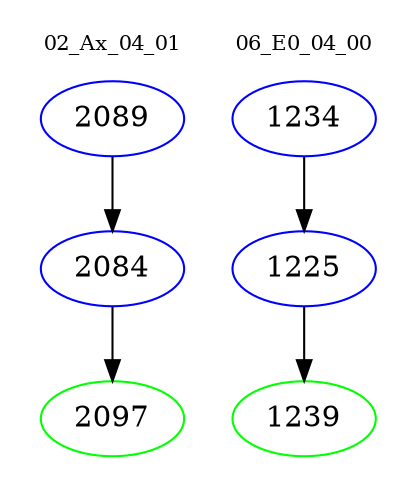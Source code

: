 digraph{
subgraph cluster_0 {
color = white
label = "02_Ax_04_01";
fontsize=10;
T0_2089 [label="2089", color="blue"]
T0_2089 -> T0_2084 [color="black"]
T0_2084 [label="2084", color="blue"]
T0_2084 -> T0_2097 [color="black"]
T0_2097 [label="2097", color="green"]
}
subgraph cluster_1 {
color = white
label = "06_E0_04_00";
fontsize=10;
T1_1234 [label="1234", color="blue"]
T1_1234 -> T1_1225 [color="black"]
T1_1225 [label="1225", color="blue"]
T1_1225 -> T1_1239 [color="black"]
T1_1239 [label="1239", color="green"]
}
}
